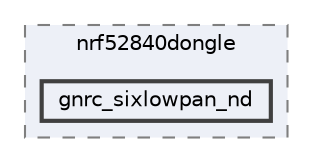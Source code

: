 digraph "/home/mj/Desktop/IoT-Chat-Digitalization/Dongle/gnrc_border_router/bin/nrf52840dongle/gnrc_sixlowpan_nd"
{
 // LATEX_PDF_SIZE
  bgcolor="transparent";
  edge [fontname=Helvetica,fontsize=10,labelfontname=Helvetica,labelfontsize=10];
  node [fontname=Helvetica,fontsize=10,shape=box,height=0.2,width=0.4];
  compound=true
  subgraph clusterdir_9941f7556d96a0e17fefe82cd217bc3a {
    graph [ bgcolor="#edf0f7", pencolor="grey50", label="nrf52840dongle", fontname=Helvetica,fontsize=10 style="filled,dashed", URL="dir_9941f7556d96a0e17fefe82cd217bc3a.html",tooltip=""]
  dir_50d0efceb503380e3c4fe902efcebae7 [label="gnrc_sixlowpan_nd", fillcolor="#edf0f7", color="grey25", style="filled,bold", URL="dir_50d0efceb503380e3c4fe902efcebae7.html",tooltip=""];
  }
}
